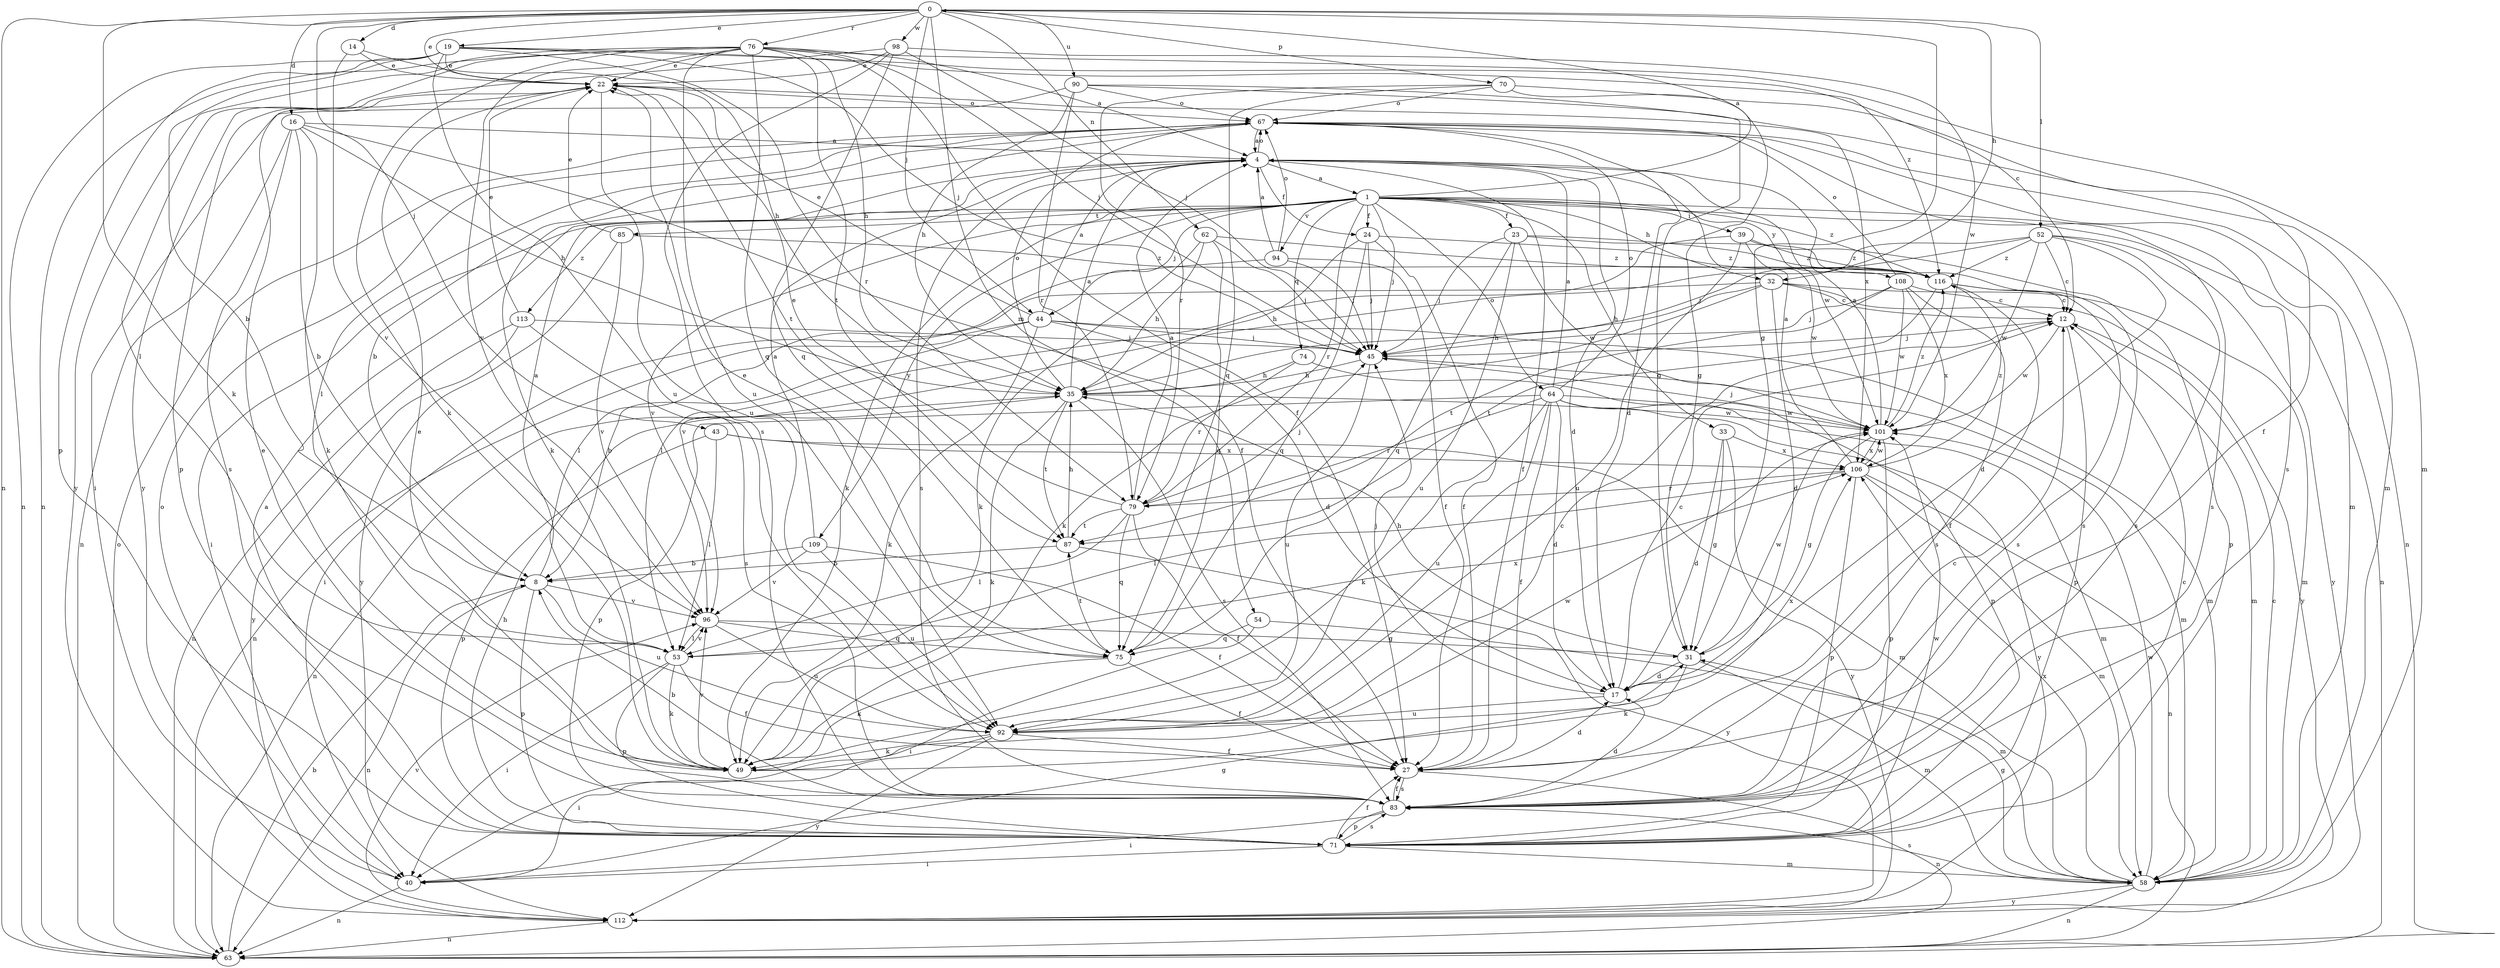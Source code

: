 strict digraph  {
0;
1;
4;
8;
12;
14;
16;
17;
19;
22;
23;
24;
27;
31;
32;
33;
35;
39;
40;
43;
44;
45;
49;
52;
53;
54;
58;
62;
63;
64;
67;
70;
71;
74;
75;
76;
79;
83;
85;
87;
90;
92;
94;
96;
98;
101;
106;
108;
109;
112;
113;
116;
0 -> 14  [label=d];
0 -> 16  [label=d];
0 -> 19  [label=e];
0 -> 22  [label=e];
0 -> 31  [label=g];
0 -> 32  [label=h];
0 -> 43  [label=j];
0 -> 44  [label=j];
0 -> 49  [label=k];
0 -> 52  [label=l];
0 -> 54  [label=m];
0 -> 62  [label=n];
0 -> 63  [label=n];
0 -> 70  [label=p];
0 -> 76  [label=r];
0 -> 90  [label=u];
0 -> 98  [label=w];
1 -> 0  [label=a];
1 -> 23  [label=f];
1 -> 24  [label=f];
1 -> 32  [label=h];
1 -> 33  [label=h];
1 -> 39  [label=i];
1 -> 40  [label=i];
1 -> 44  [label=j];
1 -> 45  [label=j];
1 -> 49  [label=k];
1 -> 63  [label=n];
1 -> 64  [label=o];
1 -> 74  [label=q];
1 -> 79  [label=r];
1 -> 83  [label=s];
1 -> 85  [label=t];
1 -> 94  [label=v];
1 -> 96  [label=v];
1 -> 108  [label=y];
1 -> 109  [label=y];
1 -> 113  [label=z];
1 -> 116  [label=z];
4 -> 1  [label=a];
4 -> 17  [label=d];
4 -> 24  [label=f];
4 -> 27  [label=f];
4 -> 67  [label=o];
4 -> 83  [label=s];
4 -> 101  [label=w];
8 -> 4  [label=a];
8 -> 63  [label=n];
8 -> 71  [label=p];
8 -> 92  [label=u];
8 -> 96  [label=v];
12 -> 45  [label=j];
12 -> 58  [label=m];
12 -> 71  [label=p];
12 -> 101  [label=w];
14 -> 22  [label=e];
14 -> 35  [label=h];
14 -> 96  [label=v];
16 -> 4  [label=a];
16 -> 8  [label=b];
16 -> 27  [label=f];
16 -> 35  [label=h];
16 -> 49  [label=k];
16 -> 63  [label=n];
16 -> 83  [label=s];
17 -> 12  [label=c];
17 -> 45  [label=j];
17 -> 92  [label=u];
19 -> 8  [label=b];
19 -> 12  [label=c];
19 -> 22  [label=e];
19 -> 45  [label=j];
19 -> 63  [label=n];
19 -> 71  [label=p];
19 -> 79  [label=r];
19 -> 92  [label=u];
19 -> 116  [label=z];
22 -> 67  [label=o];
22 -> 71  [label=p];
22 -> 87  [label=t];
22 -> 92  [label=u];
22 -> 106  [label=x];
23 -> 45  [label=j];
23 -> 75  [label=q];
23 -> 83  [label=s];
23 -> 92  [label=u];
23 -> 101  [label=w];
23 -> 116  [label=z];
24 -> 27  [label=f];
24 -> 35  [label=h];
24 -> 45  [label=j];
24 -> 75  [label=q];
24 -> 116  [label=z];
27 -> 17  [label=d];
27 -> 63  [label=n];
27 -> 83  [label=s];
31 -> 17  [label=d];
31 -> 35  [label=h];
31 -> 49  [label=k];
31 -> 58  [label=m];
31 -> 101  [label=w];
32 -> 12  [label=c];
32 -> 17  [label=d];
32 -> 35  [label=h];
32 -> 40  [label=i];
32 -> 49  [label=k];
32 -> 58  [label=m];
32 -> 112  [label=y];
33 -> 17  [label=d];
33 -> 31  [label=g];
33 -> 106  [label=x];
33 -> 112  [label=y];
35 -> 4  [label=a];
35 -> 49  [label=k];
35 -> 63  [label=n];
35 -> 67  [label=o];
35 -> 83  [label=s];
35 -> 87  [label=t];
35 -> 101  [label=w];
39 -> 53  [label=l];
39 -> 71  [label=p];
39 -> 92  [label=u];
39 -> 101  [label=w];
39 -> 116  [label=z];
40 -> 31  [label=g];
40 -> 63  [label=n];
40 -> 67  [label=o];
43 -> 53  [label=l];
43 -> 58  [label=m];
43 -> 71  [label=p];
43 -> 106  [label=x];
44 -> 4  [label=a];
44 -> 8  [label=b];
44 -> 17  [label=d];
44 -> 22  [label=e];
44 -> 45  [label=j];
44 -> 49  [label=k];
44 -> 58  [label=m];
44 -> 63  [label=n];
45 -> 35  [label=h];
45 -> 58  [label=m];
45 -> 92  [label=u];
49 -> 22  [label=e];
49 -> 96  [label=v];
49 -> 101  [label=w];
52 -> 12  [label=c];
52 -> 17  [label=d];
52 -> 45  [label=j];
52 -> 83  [label=s];
52 -> 96  [label=v];
52 -> 101  [label=w];
52 -> 112  [label=y];
52 -> 116  [label=z];
53 -> 27  [label=f];
53 -> 40  [label=i];
53 -> 49  [label=k];
53 -> 71  [label=p];
53 -> 96  [label=v];
53 -> 106  [label=x];
54 -> 40  [label=i];
54 -> 58  [label=m];
54 -> 75  [label=q];
58 -> 12  [label=c];
58 -> 31  [label=g];
58 -> 63  [label=n];
58 -> 83  [label=s];
58 -> 101  [label=w];
58 -> 106  [label=x];
58 -> 112  [label=y];
62 -> 35  [label=h];
62 -> 45  [label=j];
62 -> 49  [label=k];
62 -> 75  [label=q];
62 -> 116  [label=z];
63 -> 8  [label=b];
63 -> 67  [label=o];
64 -> 4  [label=a];
64 -> 17  [label=d];
64 -> 27  [label=f];
64 -> 49  [label=k];
64 -> 58  [label=m];
64 -> 67  [label=o];
64 -> 71  [label=p];
64 -> 79  [label=r];
64 -> 92  [label=u];
64 -> 101  [label=w];
64 -> 112  [label=y];
67 -> 4  [label=a];
67 -> 8  [label=b];
67 -> 17  [label=d];
67 -> 49  [label=k];
67 -> 53  [label=l];
67 -> 58  [label=m];
67 -> 63  [label=n];
67 -> 83  [label=s];
70 -> 27  [label=f];
70 -> 31  [label=g];
70 -> 67  [label=o];
70 -> 75  [label=q];
70 -> 79  [label=r];
71 -> 4  [label=a];
71 -> 12  [label=c];
71 -> 27  [label=f];
71 -> 35  [label=h];
71 -> 40  [label=i];
71 -> 58  [label=m];
71 -> 83  [label=s];
71 -> 101  [label=w];
74 -> 35  [label=h];
74 -> 71  [label=p];
74 -> 79  [label=r];
75 -> 22  [label=e];
75 -> 27  [label=f];
75 -> 49  [label=k];
75 -> 87  [label=t];
76 -> 4  [label=a];
76 -> 22  [label=e];
76 -> 27  [label=f];
76 -> 35  [label=h];
76 -> 45  [label=j];
76 -> 49  [label=k];
76 -> 53  [label=l];
76 -> 58  [label=m];
76 -> 63  [label=n];
76 -> 75  [label=q];
76 -> 87  [label=t];
76 -> 92  [label=u];
76 -> 96  [label=v];
76 -> 112  [label=y];
79 -> 4  [label=a];
79 -> 22  [label=e];
79 -> 27  [label=f];
79 -> 45  [label=j];
79 -> 53  [label=l];
79 -> 75  [label=q];
79 -> 87  [label=t];
83 -> 8  [label=b];
83 -> 12  [label=c];
83 -> 17  [label=d];
83 -> 22  [label=e];
83 -> 27  [label=f];
83 -> 40  [label=i];
83 -> 71  [label=p];
85 -> 22  [label=e];
85 -> 96  [label=v];
85 -> 112  [label=y];
85 -> 116  [label=z];
87 -> 8  [label=b];
87 -> 35  [label=h];
87 -> 112  [label=y];
90 -> 31  [label=g];
90 -> 35  [label=h];
90 -> 40  [label=i];
90 -> 58  [label=m];
90 -> 67  [label=o];
90 -> 79  [label=r];
92 -> 12  [label=c];
92 -> 27  [label=f];
92 -> 40  [label=i];
92 -> 49  [label=k];
92 -> 106  [label=x];
92 -> 112  [label=y];
94 -> 4  [label=a];
94 -> 27  [label=f];
94 -> 45  [label=j];
94 -> 53  [label=l];
94 -> 67  [label=o];
96 -> 31  [label=g];
96 -> 53  [label=l];
96 -> 75  [label=q];
96 -> 92  [label=u];
98 -> 22  [label=e];
98 -> 45  [label=j];
98 -> 75  [label=q];
98 -> 83  [label=s];
98 -> 101  [label=w];
98 -> 112  [label=y];
101 -> 4  [label=a];
101 -> 31  [label=g];
101 -> 45  [label=j];
101 -> 71  [label=p];
101 -> 106  [label=x];
101 -> 116  [label=z];
106 -> 4  [label=a];
106 -> 53  [label=l];
106 -> 58  [label=m];
106 -> 63  [label=n];
106 -> 71  [label=p];
106 -> 79  [label=r];
106 -> 101  [label=w];
106 -> 116  [label=z];
108 -> 12  [label=c];
108 -> 45  [label=j];
108 -> 67  [label=o];
108 -> 83  [label=s];
108 -> 87  [label=t];
108 -> 101  [label=w];
108 -> 106  [label=x];
109 -> 4  [label=a];
109 -> 8  [label=b];
109 -> 27  [label=f];
109 -> 92  [label=u];
109 -> 96  [label=v];
112 -> 63  [label=n];
112 -> 96  [label=v];
113 -> 22  [label=e];
113 -> 45  [label=j];
113 -> 63  [label=n];
113 -> 83  [label=s];
113 -> 112  [label=y];
116 -> 12  [label=c];
116 -> 27  [label=f];
116 -> 83  [label=s];
116 -> 87  [label=t];
}
